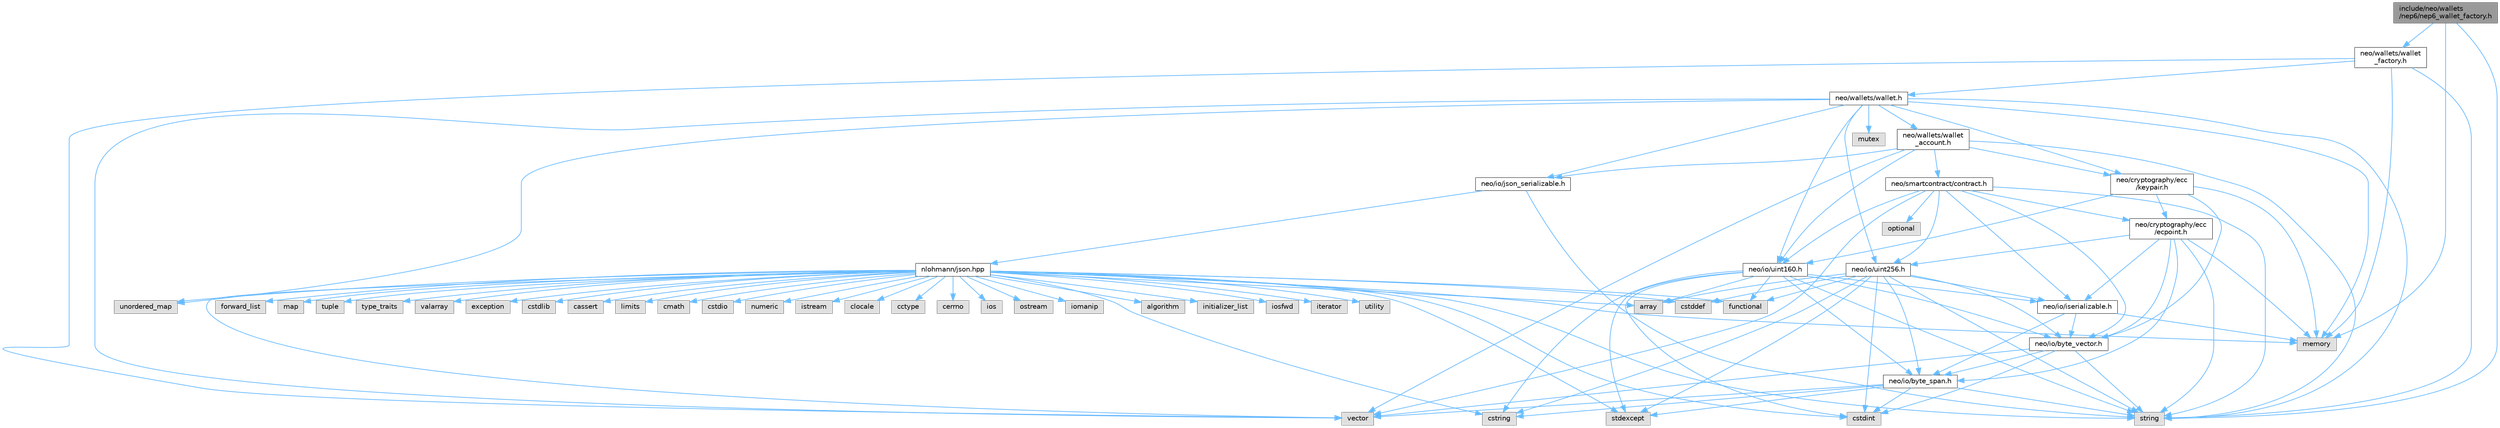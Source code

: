 digraph "include/neo/wallets/nep6/nep6_wallet_factory.h"
{
 // LATEX_PDF_SIZE
  bgcolor="transparent";
  edge [fontname=Helvetica,fontsize=10,labelfontname=Helvetica,labelfontsize=10];
  node [fontname=Helvetica,fontsize=10,shape=box,height=0.2,width=0.4];
  Node1 [id="Node000001",label="include/neo/wallets\l/nep6/nep6_wallet_factory.h",height=0.2,width=0.4,color="gray40", fillcolor="grey60", style="filled", fontcolor="black",tooltip=" "];
  Node1 -> Node2 [id="edge109_Node000001_Node000002",color="steelblue1",style="solid",tooltip=" "];
  Node2 [id="Node000002",label="neo/wallets/wallet\l_factory.h",height=0.2,width=0.4,color="grey40", fillcolor="white", style="filled",URL="$wallet__factory_8h.html",tooltip=" "];
  Node2 -> Node3 [id="edge110_Node000002_Node000003",color="steelblue1",style="solid",tooltip=" "];
  Node3 [id="Node000003",label="neo/wallets/wallet.h",height=0.2,width=0.4,color="grey40", fillcolor="white", style="filled",URL="$wallet_8h.html",tooltip=" "];
  Node3 -> Node4 [id="edge111_Node000003_Node000004",color="steelblue1",style="solid",tooltip=" "];
  Node4 [id="Node000004",label="neo/cryptography/ecc\l/keypair.h",height=0.2,width=0.4,color="grey40", fillcolor="white", style="filled",URL="$keypair_8h.html",tooltip=" "];
  Node4 -> Node5 [id="edge112_Node000004_Node000005",color="steelblue1",style="solid",tooltip=" "];
  Node5 [id="Node000005",label="neo/cryptography/ecc\l/ecpoint.h",height=0.2,width=0.4,color="grey40", fillcolor="white", style="filled",URL="$ecpoint_8h.html",tooltip=" "];
  Node5 -> Node6 [id="edge113_Node000005_Node000006",color="steelblue1",style="solid",tooltip=" "];
  Node6 [id="Node000006",label="neo/io/byte_span.h",height=0.2,width=0.4,color="grey40", fillcolor="white", style="filled",URL="$io_2byte__span_8h.html",tooltip=" "];
  Node6 -> Node7 [id="edge114_Node000006_Node000007",color="steelblue1",style="solid",tooltip=" "];
  Node7 [id="Node000007",label="cstdint",height=0.2,width=0.4,color="grey60", fillcolor="#E0E0E0", style="filled",tooltip=" "];
  Node6 -> Node8 [id="edge115_Node000006_Node000008",color="steelblue1",style="solid",tooltip=" "];
  Node8 [id="Node000008",label="cstring",height=0.2,width=0.4,color="grey60", fillcolor="#E0E0E0", style="filled",tooltip=" "];
  Node6 -> Node9 [id="edge116_Node000006_Node000009",color="steelblue1",style="solid",tooltip=" "];
  Node9 [id="Node000009",label="stdexcept",height=0.2,width=0.4,color="grey60", fillcolor="#E0E0E0", style="filled",tooltip=" "];
  Node6 -> Node10 [id="edge117_Node000006_Node000010",color="steelblue1",style="solid",tooltip=" "];
  Node10 [id="Node000010",label="string",height=0.2,width=0.4,color="grey60", fillcolor="#E0E0E0", style="filled",tooltip=" "];
  Node6 -> Node11 [id="edge118_Node000006_Node000011",color="steelblue1",style="solid",tooltip=" "];
  Node11 [id="Node000011",label="vector",height=0.2,width=0.4,color="grey60", fillcolor="#E0E0E0", style="filled",tooltip=" "];
  Node5 -> Node12 [id="edge119_Node000005_Node000012",color="steelblue1",style="solid",tooltip=" "];
  Node12 [id="Node000012",label="neo/io/byte_vector.h",height=0.2,width=0.4,color="grey40", fillcolor="white", style="filled",URL="$io_2byte__vector_8h.html",tooltip=" "];
  Node12 -> Node6 [id="edge120_Node000012_Node000006",color="steelblue1",style="solid",tooltip=" "];
  Node12 -> Node7 [id="edge121_Node000012_Node000007",color="steelblue1",style="solid",tooltip=" "];
  Node12 -> Node10 [id="edge122_Node000012_Node000010",color="steelblue1",style="solid",tooltip=" "];
  Node12 -> Node11 [id="edge123_Node000012_Node000011",color="steelblue1",style="solid",tooltip=" "];
  Node5 -> Node13 [id="edge124_Node000005_Node000013",color="steelblue1",style="solid",tooltip=" "];
  Node13 [id="Node000013",label="neo/io/iserializable.h",height=0.2,width=0.4,color="grey40", fillcolor="white", style="filled",URL="$iserializable_8h.html",tooltip=" "];
  Node13 -> Node6 [id="edge125_Node000013_Node000006",color="steelblue1",style="solid",tooltip=" "];
  Node13 -> Node12 [id="edge126_Node000013_Node000012",color="steelblue1",style="solid",tooltip=" "];
  Node13 -> Node14 [id="edge127_Node000013_Node000014",color="steelblue1",style="solid",tooltip=" "];
  Node14 [id="Node000014",label="memory",height=0.2,width=0.4,color="grey60", fillcolor="#E0E0E0", style="filled",tooltip=" "];
  Node5 -> Node15 [id="edge128_Node000005_Node000015",color="steelblue1",style="solid",tooltip=" "];
  Node15 [id="Node000015",label="neo/io/uint256.h",height=0.2,width=0.4,color="grey40", fillcolor="white", style="filled",URL="$uint256_8h.html",tooltip=" "];
  Node15 -> Node6 [id="edge129_Node000015_Node000006",color="steelblue1",style="solid",tooltip=" "];
  Node15 -> Node12 [id="edge130_Node000015_Node000012",color="steelblue1",style="solid",tooltip=" "];
  Node15 -> Node13 [id="edge131_Node000015_Node000013",color="steelblue1",style="solid",tooltip=" "];
  Node15 -> Node16 [id="edge132_Node000015_Node000016",color="steelblue1",style="solid",tooltip=" "];
  Node16 [id="Node000016",label="array",height=0.2,width=0.4,color="grey60", fillcolor="#E0E0E0", style="filled",tooltip=" "];
  Node15 -> Node17 [id="edge133_Node000015_Node000017",color="steelblue1",style="solid",tooltip=" "];
  Node17 [id="Node000017",label="cstddef",height=0.2,width=0.4,color="grey60", fillcolor="#E0E0E0", style="filled",tooltip=" "];
  Node15 -> Node7 [id="edge134_Node000015_Node000007",color="steelblue1",style="solid",tooltip=" "];
  Node15 -> Node8 [id="edge135_Node000015_Node000008",color="steelblue1",style="solid",tooltip=" "];
  Node15 -> Node18 [id="edge136_Node000015_Node000018",color="steelblue1",style="solid",tooltip=" "];
  Node18 [id="Node000018",label="functional",height=0.2,width=0.4,color="grey60", fillcolor="#E0E0E0", style="filled",tooltip=" "];
  Node15 -> Node9 [id="edge137_Node000015_Node000009",color="steelblue1",style="solid",tooltip=" "];
  Node15 -> Node10 [id="edge138_Node000015_Node000010",color="steelblue1",style="solid",tooltip=" "];
  Node5 -> Node14 [id="edge139_Node000005_Node000014",color="steelblue1",style="solid",tooltip=" "];
  Node5 -> Node10 [id="edge140_Node000005_Node000010",color="steelblue1",style="solid",tooltip=" "];
  Node4 -> Node12 [id="edge141_Node000004_Node000012",color="steelblue1",style="solid",tooltip=" "];
  Node4 -> Node19 [id="edge142_Node000004_Node000019",color="steelblue1",style="solid",tooltip=" "];
  Node19 [id="Node000019",label="neo/io/uint160.h",height=0.2,width=0.4,color="grey40", fillcolor="white", style="filled",URL="$uint160_8h.html",tooltip=" "];
  Node19 -> Node6 [id="edge143_Node000019_Node000006",color="steelblue1",style="solid",tooltip=" "];
  Node19 -> Node12 [id="edge144_Node000019_Node000012",color="steelblue1",style="solid",tooltip=" "];
  Node19 -> Node13 [id="edge145_Node000019_Node000013",color="steelblue1",style="solid",tooltip=" "];
  Node19 -> Node16 [id="edge146_Node000019_Node000016",color="steelblue1",style="solid",tooltip=" "];
  Node19 -> Node7 [id="edge147_Node000019_Node000007",color="steelblue1",style="solid",tooltip=" "];
  Node19 -> Node8 [id="edge148_Node000019_Node000008",color="steelblue1",style="solid",tooltip=" "];
  Node19 -> Node18 [id="edge149_Node000019_Node000018",color="steelblue1",style="solid",tooltip=" "];
  Node19 -> Node9 [id="edge150_Node000019_Node000009",color="steelblue1",style="solid",tooltip=" "];
  Node19 -> Node10 [id="edge151_Node000019_Node000010",color="steelblue1",style="solid",tooltip=" "];
  Node4 -> Node14 [id="edge152_Node000004_Node000014",color="steelblue1",style="solid",tooltip=" "];
  Node3 -> Node20 [id="edge153_Node000003_Node000020",color="steelblue1",style="solid",tooltip=" "];
  Node20 [id="Node000020",label="neo/io/json_serializable.h",height=0.2,width=0.4,color="grey40", fillcolor="white", style="filled",URL="$json__serializable_8h.html",tooltip=" "];
  Node20 -> Node21 [id="edge154_Node000020_Node000021",color="steelblue1",style="solid",tooltip=" "];
  Node21 [id="Node000021",label="nlohmann/json.hpp",height=0.2,width=0.4,color="grey40", fillcolor="white", style="filled",URL="$json_8hpp.html",tooltip=" "];
  Node21 -> Node22 [id="edge155_Node000021_Node000022",color="steelblue1",style="solid",tooltip=" "];
  Node22 [id="Node000022",label="algorithm",height=0.2,width=0.4,color="grey60", fillcolor="#E0E0E0", style="filled",tooltip=" "];
  Node21 -> Node17 [id="edge156_Node000021_Node000017",color="steelblue1",style="solid",tooltip=" "];
  Node21 -> Node18 [id="edge157_Node000021_Node000018",color="steelblue1",style="solid",tooltip=" "];
  Node21 -> Node23 [id="edge158_Node000021_Node000023",color="steelblue1",style="solid",tooltip=" "];
  Node23 [id="Node000023",label="initializer_list",height=0.2,width=0.4,color="grey60", fillcolor="#E0E0E0", style="filled",tooltip=" "];
  Node21 -> Node24 [id="edge159_Node000021_Node000024",color="steelblue1",style="solid",tooltip=" "];
  Node24 [id="Node000024",label="iosfwd",height=0.2,width=0.4,color="grey60", fillcolor="#E0E0E0", style="filled",tooltip=" "];
  Node21 -> Node25 [id="edge160_Node000021_Node000025",color="steelblue1",style="solid",tooltip=" "];
  Node25 [id="Node000025",label="iterator",height=0.2,width=0.4,color="grey60", fillcolor="#E0E0E0", style="filled",tooltip=" "];
  Node21 -> Node14 [id="edge161_Node000021_Node000014",color="steelblue1",style="solid",tooltip=" "];
  Node21 -> Node10 [id="edge162_Node000021_Node000010",color="steelblue1",style="solid",tooltip=" "];
  Node21 -> Node26 [id="edge163_Node000021_Node000026",color="steelblue1",style="solid",tooltip=" "];
  Node26 [id="Node000026",label="utility",height=0.2,width=0.4,color="grey60", fillcolor="#E0E0E0", style="filled",tooltip=" "];
  Node21 -> Node11 [id="edge164_Node000021_Node000011",color="steelblue1",style="solid",tooltip=" "];
  Node21 -> Node16 [id="edge165_Node000021_Node000016",color="steelblue1",style="solid",tooltip=" "];
  Node21 -> Node27 [id="edge166_Node000021_Node000027",color="steelblue1",style="solid",tooltip=" "];
  Node27 [id="Node000027",label="forward_list",height=0.2,width=0.4,color="grey60", fillcolor="#E0E0E0", style="filled",tooltip=" "];
  Node21 -> Node28 [id="edge167_Node000021_Node000028",color="steelblue1",style="solid",tooltip=" "];
  Node28 [id="Node000028",label="map",height=0.2,width=0.4,color="grey60", fillcolor="#E0E0E0", style="filled",tooltip=" "];
  Node21 -> Node29 [id="edge168_Node000021_Node000029",color="steelblue1",style="solid",tooltip=" "];
  Node29 [id="Node000029",label="tuple",height=0.2,width=0.4,color="grey60", fillcolor="#E0E0E0", style="filled",tooltip=" "];
  Node21 -> Node30 [id="edge169_Node000021_Node000030",color="steelblue1",style="solid",tooltip=" "];
  Node30 [id="Node000030",label="type_traits",height=0.2,width=0.4,color="grey60", fillcolor="#E0E0E0", style="filled",tooltip=" "];
  Node21 -> Node31 [id="edge170_Node000021_Node000031",color="steelblue1",style="solid",tooltip=" "];
  Node31 [id="Node000031",label="unordered_map",height=0.2,width=0.4,color="grey60", fillcolor="#E0E0E0", style="filled",tooltip=" "];
  Node21 -> Node32 [id="edge171_Node000021_Node000032",color="steelblue1",style="solid",tooltip=" "];
  Node32 [id="Node000032",label="valarray",height=0.2,width=0.4,color="grey60", fillcolor="#E0E0E0", style="filled",tooltip=" "];
  Node21 -> Node33 [id="edge172_Node000021_Node000033",color="steelblue1",style="solid",tooltip=" "];
  Node33 [id="Node000033",label="exception",height=0.2,width=0.4,color="grey60", fillcolor="#E0E0E0", style="filled",tooltip=" "];
  Node21 -> Node9 [id="edge173_Node000021_Node000009",color="steelblue1",style="solid",tooltip=" "];
  Node21 -> Node7 [id="edge174_Node000021_Node000007",color="steelblue1",style="solid",tooltip=" "];
  Node21 -> Node34 [id="edge175_Node000021_Node000034",color="steelblue1",style="solid",tooltip=" "];
  Node34 [id="Node000034",label="cstdlib",height=0.2,width=0.4,color="grey60", fillcolor="#E0E0E0", style="filled",tooltip=" "];
  Node21 -> Node35 [id="edge176_Node000021_Node000035",color="steelblue1",style="solid",tooltip=" "];
  Node35 [id="Node000035",label="cassert",height=0.2,width=0.4,color="grey60", fillcolor="#E0E0E0", style="filled",tooltip=" "];
  Node21 -> Node36 [id="edge177_Node000021_Node000036",color="steelblue1",style="solid",tooltip=" "];
  Node36 [id="Node000036",label="limits",height=0.2,width=0.4,color="grey60", fillcolor="#E0E0E0", style="filled",tooltip=" "];
  Node21 -> Node8 [id="edge178_Node000021_Node000008",color="steelblue1",style="solid",tooltip=" "];
  Node21 -> Node37 [id="edge179_Node000021_Node000037",color="steelblue1",style="solid",tooltip=" "];
  Node37 [id="Node000037",label="cmath",height=0.2,width=0.4,color="grey60", fillcolor="#E0E0E0", style="filled",tooltip=" "];
  Node21 -> Node38 [id="edge180_Node000021_Node000038",color="steelblue1",style="solid",tooltip=" "];
  Node38 [id="Node000038",label="cstdio",height=0.2,width=0.4,color="grey60", fillcolor="#E0E0E0", style="filled",tooltip=" "];
  Node21 -> Node39 [id="edge181_Node000021_Node000039",color="steelblue1",style="solid",tooltip=" "];
  Node39 [id="Node000039",label="numeric",height=0.2,width=0.4,color="grey60", fillcolor="#E0E0E0", style="filled",tooltip=" "];
  Node21 -> Node40 [id="edge182_Node000021_Node000040",color="steelblue1",style="solid",tooltip=" "];
  Node40 [id="Node000040",label="istream",height=0.2,width=0.4,color="grey60", fillcolor="#E0E0E0", style="filled",tooltip=" "];
  Node21 -> Node41 [id="edge183_Node000021_Node000041",color="steelblue1",style="solid",tooltip=" "];
  Node41 [id="Node000041",label="clocale",height=0.2,width=0.4,color="grey60", fillcolor="#E0E0E0", style="filled",tooltip=" "];
  Node21 -> Node42 [id="edge184_Node000021_Node000042",color="steelblue1",style="solid",tooltip=" "];
  Node42 [id="Node000042",label="cctype",height=0.2,width=0.4,color="grey60", fillcolor="#E0E0E0", style="filled",tooltip=" "];
  Node21 -> Node43 [id="edge185_Node000021_Node000043",color="steelblue1",style="solid",tooltip=" "];
  Node43 [id="Node000043",label="cerrno",height=0.2,width=0.4,color="grey60", fillcolor="#E0E0E0", style="filled",tooltip=" "];
  Node21 -> Node44 [id="edge186_Node000021_Node000044",color="steelblue1",style="solid",tooltip=" "];
  Node44 [id="Node000044",label="ios",height=0.2,width=0.4,color="grey60", fillcolor="#E0E0E0", style="filled",tooltip=" "];
  Node21 -> Node45 [id="edge187_Node000021_Node000045",color="steelblue1",style="solid",tooltip=" "];
  Node45 [id="Node000045",label="ostream",height=0.2,width=0.4,color="grey60", fillcolor="#E0E0E0", style="filled",tooltip=" "];
  Node21 -> Node46 [id="edge188_Node000021_Node000046",color="steelblue1",style="solid",tooltip=" "];
  Node46 [id="Node000046",label="iomanip",height=0.2,width=0.4,color="grey60", fillcolor="#E0E0E0", style="filled",tooltip=" "];
  Node20 -> Node10 [id="edge189_Node000020_Node000010",color="steelblue1",style="solid",tooltip=" "];
  Node3 -> Node19 [id="edge190_Node000003_Node000019",color="steelblue1",style="solid",tooltip=" "];
  Node3 -> Node15 [id="edge191_Node000003_Node000015",color="steelblue1",style="solid",tooltip=" "];
  Node3 -> Node47 [id="edge192_Node000003_Node000047",color="steelblue1",style="solid",tooltip=" "];
  Node47 [id="Node000047",label="neo/wallets/wallet\l_account.h",height=0.2,width=0.4,color="grey40", fillcolor="white", style="filled",URL="$wallet__account_8h.html",tooltip=" "];
  Node47 -> Node4 [id="edge193_Node000047_Node000004",color="steelblue1",style="solid",tooltip=" "];
  Node47 -> Node20 [id="edge194_Node000047_Node000020",color="steelblue1",style="solid",tooltip=" "];
  Node47 -> Node19 [id="edge195_Node000047_Node000019",color="steelblue1",style="solid",tooltip=" "];
  Node47 -> Node48 [id="edge196_Node000047_Node000048",color="steelblue1",style="solid",tooltip=" "];
  Node48 [id="Node000048",label="neo/smartcontract/contract.h",height=0.2,width=0.4,color="grey40", fillcolor="white", style="filled",URL="$contract_8h.html",tooltip=" "];
  Node48 -> Node5 [id="edge197_Node000048_Node000005",color="steelblue1",style="solid",tooltip=" "];
  Node48 -> Node12 [id="edge198_Node000048_Node000012",color="steelblue1",style="solid",tooltip=" "];
  Node48 -> Node13 [id="edge199_Node000048_Node000013",color="steelblue1",style="solid",tooltip=" "];
  Node48 -> Node19 [id="edge200_Node000048_Node000019",color="steelblue1",style="solid",tooltip=" "];
  Node48 -> Node15 [id="edge201_Node000048_Node000015",color="steelblue1",style="solid",tooltip=" "];
  Node48 -> Node49 [id="edge202_Node000048_Node000049",color="steelblue1",style="solid",tooltip=" "];
  Node49 [id="Node000049",label="optional",height=0.2,width=0.4,color="grey60", fillcolor="#E0E0E0", style="filled",tooltip=" "];
  Node48 -> Node10 [id="edge203_Node000048_Node000010",color="steelblue1",style="solid",tooltip=" "];
  Node48 -> Node11 [id="edge204_Node000048_Node000011",color="steelblue1",style="solid",tooltip=" "];
  Node47 -> Node10 [id="edge205_Node000047_Node000010",color="steelblue1",style="solid",tooltip=" "];
  Node47 -> Node11 [id="edge206_Node000047_Node000011",color="steelblue1",style="solid",tooltip=" "];
  Node3 -> Node14 [id="edge207_Node000003_Node000014",color="steelblue1",style="solid",tooltip=" "];
  Node3 -> Node50 [id="edge208_Node000003_Node000050",color="steelblue1",style="solid",tooltip=" "];
  Node50 [id="Node000050",label="mutex",height=0.2,width=0.4,color="grey60", fillcolor="#E0E0E0", style="filled",tooltip=" "];
  Node3 -> Node10 [id="edge209_Node000003_Node000010",color="steelblue1",style="solid",tooltip=" "];
  Node3 -> Node31 [id="edge210_Node000003_Node000031",color="steelblue1",style="solid",tooltip=" "];
  Node3 -> Node11 [id="edge211_Node000003_Node000011",color="steelblue1",style="solid",tooltip=" "];
  Node2 -> Node14 [id="edge212_Node000002_Node000014",color="steelblue1",style="solid",tooltip=" "];
  Node2 -> Node10 [id="edge213_Node000002_Node000010",color="steelblue1",style="solid",tooltip=" "];
  Node2 -> Node11 [id="edge214_Node000002_Node000011",color="steelblue1",style="solid",tooltip=" "];
  Node1 -> Node14 [id="edge215_Node000001_Node000014",color="steelblue1",style="solid",tooltip=" "];
  Node1 -> Node10 [id="edge216_Node000001_Node000010",color="steelblue1",style="solid",tooltip=" "];
}
